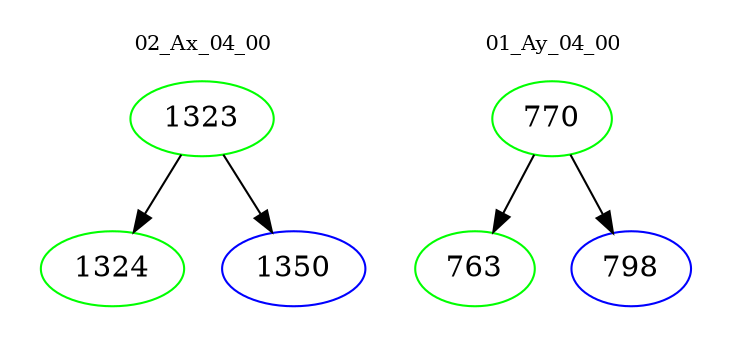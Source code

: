 digraph{
subgraph cluster_0 {
color = white
label = "02_Ax_04_00";
fontsize=10;
T0_1323 [label="1323", color="green"]
T0_1323 -> T0_1324 [color="black"]
T0_1324 [label="1324", color="green"]
T0_1323 -> T0_1350 [color="black"]
T0_1350 [label="1350", color="blue"]
}
subgraph cluster_1 {
color = white
label = "01_Ay_04_00";
fontsize=10;
T1_770 [label="770", color="green"]
T1_770 -> T1_763 [color="black"]
T1_763 [label="763", color="green"]
T1_770 -> T1_798 [color="black"]
T1_798 [label="798", color="blue"]
}
}
